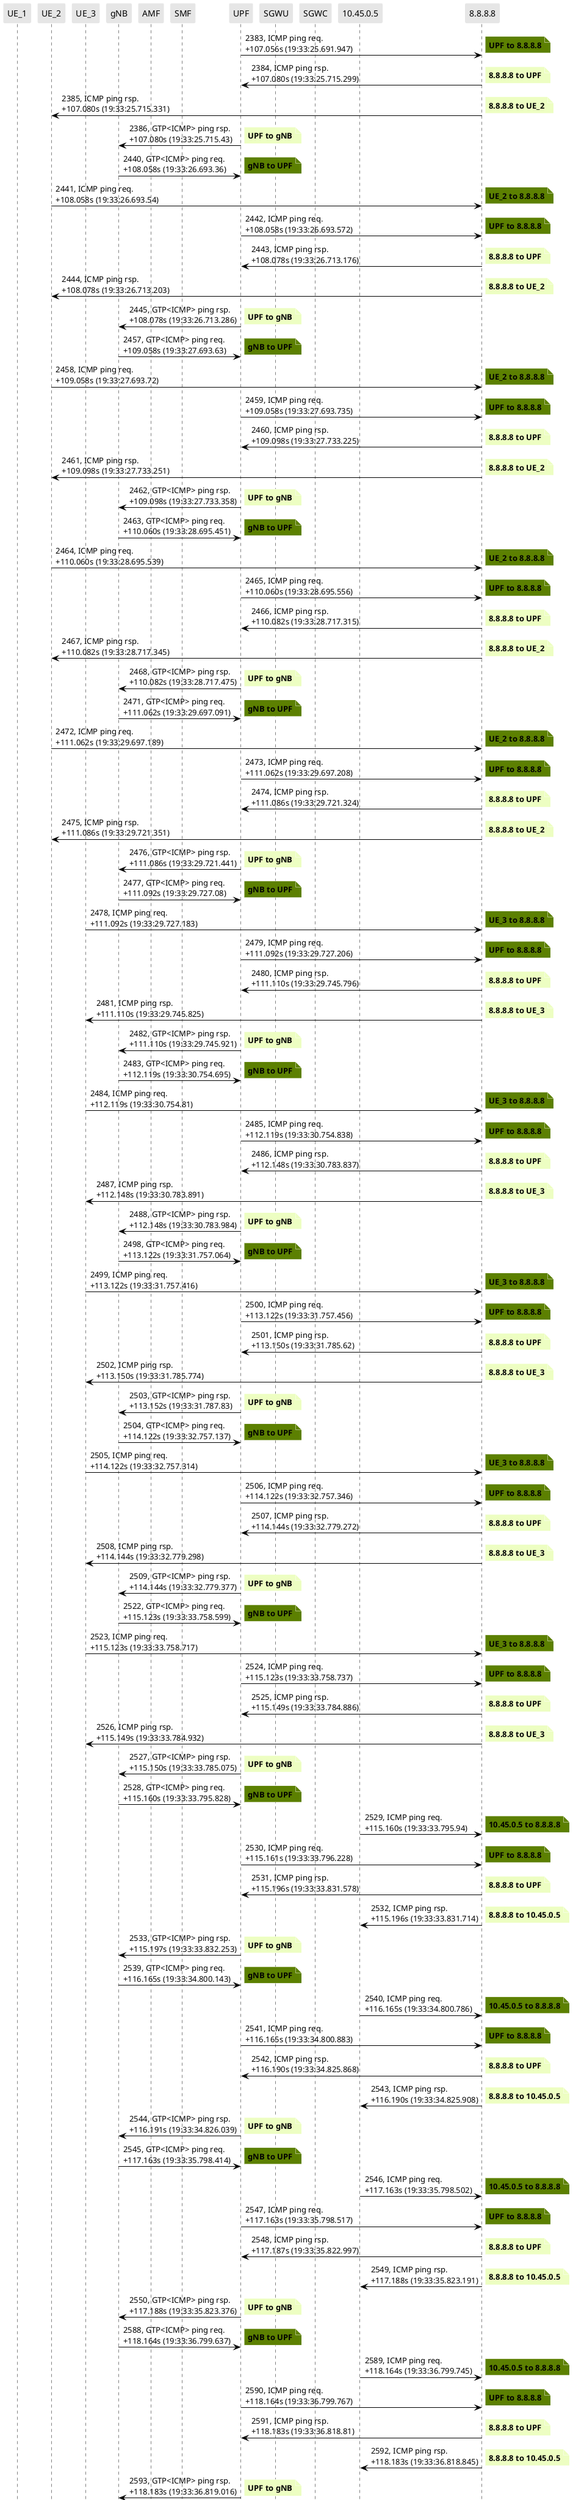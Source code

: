 @startuml
skinparam shadowing false
skinparam NoteBorderColor white
skinparam sequence {
    ArrowColor black
    LifeLineBorderColor black
    LifeLineBackgroundColor black
    ParticipantBorderColor white
    ParticipantBackgroundColor #e6e6e6
}
participant "UE_1"
participant "UE_2"
participant "UE_3"
participant "gNB"
participant "AMF"
participant "SMF"
participant "UPF"
participant "SGWU"
participant "SGWC"
participant "10.45.0.5"
participant "8.8.8.8"

"UPF" -> "8.8.8.8": 2383, ICMP ping req.\n+107.056s (19:33:25.691.947)

note right #5C8001
**UPF to 8.8.8.8**
end note

"8.8.8.8" -> "UPF": 2384, ICMP ping rsp.\n+107.080s (19:33:25.715.299)

note right #EDFEC2
**8.8.8.8 to UPF**
end note

"8.8.8.8" -> "UE_2": 2385, ICMP ping rsp.\n+107.080s (19:33:25.715.331)

note right #EDFEC2
**8.8.8.8 to UE_2**
end note

"UPF" -> "gNB": 2386, GTP<ICMP> ping rsp.\n+107.080s (19:33:25.715.43)

note right #EDFEC2
**UPF to gNB**
end note

"gNB" -> "UPF": 2440, GTP<ICMP> ping req.\n+108.058s (19:33:26.693.36)

note right #5C8001
**gNB to UPF**
end note

"UE_2" -> "8.8.8.8": 2441, ICMP ping req.\n+108.058s (19:33:26.693.54)

note right #5C8001
**UE_2 to 8.8.8.8**
end note

"UPF" -> "8.8.8.8": 2442, ICMP ping req.\n+108.058s (19:33:26.693.572)

note right #5C8001
**UPF to 8.8.8.8**
end note

"8.8.8.8" -> "UPF": 2443, ICMP ping rsp.\n+108.078s (19:33:26.713.176)

note right #EDFEC2
**8.8.8.8 to UPF**
end note

"8.8.8.8" -> "UE_2": 2444, ICMP ping rsp.\n+108.078s (19:33:26.713.203)

note right #EDFEC2
**8.8.8.8 to UE_2**
end note

"UPF" -> "gNB": 2445, GTP<ICMP> ping rsp.\n+108.078s (19:33:26.713.286)

note right #EDFEC2
**UPF to gNB**
end note

"gNB" -> "UPF": 2457, GTP<ICMP> ping req.\n+109.058s (19:33:27.693.63)

note right #5C8001
**gNB to UPF**
end note

"UE_2" -> "8.8.8.8": 2458, ICMP ping req.\n+109.058s (19:33:27.693.72)

note right #5C8001
**UE_2 to 8.8.8.8**
end note

"UPF" -> "8.8.8.8": 2459, ICMP ping req.\n+109.058s (19:33:27.693.735)

note right #5C8001
**UPF to 8.8.8.8**
end note

"8.8.8.8" -> "UPF": 2460, ICMP ping rsp.\n+109.098s (19:33:27.733.225)

note right #EDFEC2
**8.8.8.8 to UPF**
end note

"8.8.8.8" -> "UE_2": 2461, ICMP ping rsp.\n+109.098s (19:33:27.733.251)

note right #EDFEC2
**8.8.8.8 to UE_2**
end note

"UPF" -> "gNB": 2462, GTP<ICMP> ping rsp.\n+109.098s (19:33:27.733.358)

note right #EDFEC2
**UPF to gNB**
end note

"gNB" -> "UPF": 2463, GTP<ICMP> ping req.\n+110.060s (19:33:28.695.451)

note right #5C8001
**gNB to UPF**
end note

"UE_2" -> "8.8.8.8": 2464, ICMP ping req.\n+110.060s (19:33:28.695.539)

note right #5C8001
**UE_2 to 8.8.8.8**
end note

"UPF" -> "8.8.8.8": 2465, ICMP ping req.\n+110.060s (19:33:28.695.556)

note right #5C8001
**UPF to 8.8.8.8**
end note

"8.8.8.8" -> "UPF": 2466, ICMP ping rsp.\n+110.082s (19:33:28.717.315)

note right #EDFEC2
**8.8.8.8 to UPF**
end note

"8.8.8.8" -> "UE_2": 2467, ICMP ping rsp.\n+110.082s (19:33:28.717.345)

note right #EDFEC2
**8.8.8.8 to UE_2**
end note

"UPF" -> "gNB": 2468, GTP<ICMP> ping rsp.\n+110.082s (19:33:28.717.475)

note right #EDFEC2
**UPF to gNB**
end note

"gNB" -> "UPF": 2471, GTP<ICMP> ping req.\n+111.062s (19:33:29.697.091)

note right #5C8001
**gNB to UPF**
end note

"UE_2" -> "8.8.8.8": 2472, ICMP ping req.\n+111.062s (19:33:29.697.189)

note right #5C8001
**UE_2 to 8.8.8.8**
end note

"UPF" -> "8.8.8.8": 2473, ICMP ping req.\n+111.062s (19:33:29.697.208)

note right #5C8001
**UPF to 8.8.8.8**
end note

"8.8.8.8" -> "UPF": 2474, ICMP ping rsp.\n+111.086s (19:33:29.721.324)

note right #EDFEC2
**8.8.8.8 to UPF**
end note

"8.8.8.8" -> "UE_2": 2475, ICMP ping rsp.\n+111.086s (19:33:29.721.351)

note right #EDFEC2
**8.8.8.8 to UE_2**
end note

"UPF" -> "gNB": 2476, GTP<ICMP> ping rsp.\n+111.086s (19:33:29.721.441)

note right #EDFEC2
**UPF to gNB**
end note

"gNB" -> "UPF": 2477, GTP<ICMP> ping req.\n+111.092s (19:33:29.727.08)

note right #5C8001
**gNB to UPF**
end note

"UE_3" -> "8.8.8.8": 2478, ICMP ping req.\n+111.092s (19:33:29.727.183)

note right #5C8001
**UE_3 to 8.8.8.8**
end note

"UPF" -> "8.8.8.8": 2479, ICMP ping req.\n+111.092s (19:33:29.727.206)

note right #5C8001
**UPF to 8.8.8.8**
end note

"8.8.8.8" -> "UPF": 2480, ICMP ping rsp.\n+111.110s (19:33:29.745.796)

note right #EDFEC2
**8.8.8.8 to UPF**
end note

"8.8.8.8" -> "UE_3": 2481, ICMP ping rsp.\n+111.110s (19:33:29.745.825)

note right #EDFEC2
**8.8.8.8 to UE_3**
end note

"UPF" -> "gNB": 2482, GTP<ICMP> ping rsp.\n+111.110s (19:33:29.745.921)

note right #EDFEC2
**UPF to gNB**
end note

"gNB" -> "UPF": 2483, GTP<ICMP> ping req.\n+112.119s (19:33:30.754.695)

note right #5C8001
**gNB to UPF**
end note

"UE_3" -> "8.8.8.8": 2484, ICMP ping req.\n+112.119s (19:33:30.754.81)

note right #5C8001
**UE_3 to 8.8.8.8**
end note

"UPF" -> "8.8.8.8": 2485, ICMP ping req.\n+112.119s (19:33:30.754.838)

note right #5C8001
**UPF to 8.8.8.8**
end note

"8.8.8.8" -> "UPF": 2486, ICMP ping rsp.\n+112.148s (19:33:30.783.837)

note right #EDFEC2
**8.8.8.8 to UPF**
end note

"8.8.8.8" -> "UE_3": 2487, ICMP ping rsp.\n+112.148s (19:33:30.783.891)

note right #EDFEC2
**8.8.8.8 to UE_3**
end note

"UPF" -> "gNB": 2488, GTP<ICMP> ping rsp.\n+112.148s (19:33:30.783.984)

note right #EDFEC2
**UPF to gNB**
end note

"gNB" -> "UPF": 2498, GTP<ICMP> ping req.\n+113.122s (19:33:31.757.064)

note right #5C8001
**gNB to UPF**
end note

"UE_3" -> "8.8.8.8": 2499, ICMP ping req.\n+113.122s (19:33:31.757.416)

note right #5C8001
**UE_3 to 8.8.8.8**
end note

"UPF" -> "8.8.8.8": 2500, ICMP ping req.\n+113.122s (19:33:31.757.456)

note right #5C8001
**UPF to 8.8.8.8**
end note

"8.8.8.8" -> "UPF": 2501, ICMP ping rsp.\n+113.150s (19:33:31.785.62)

note right #EDFEC2
**8.8.8.8 to UPF**
end note

"8.8.8.8" -> "UE_3": 2502, ICMP ping rsp.\n+113.150s (19:33:31.785.774)

note right #EDFEC2
**8.8.8.8 to UE_3**
end note

"UPF" -> "gNB": 2503, GTP<ICMP> ping rsp.\n+113.152s (19:33:31.787.83)

note right #EDFEC2
**UPF to gNB**
end note

"gNB" -> "UPF": 2504, GTP<ICMP> ping req.\n+114.122s (19:33:32.757.137)

note right #5C8001
**gNB to UPF**
end note

"UE_3" -> "8.8.8.8": 2505, ICMP ping req.\n+114.122s (19:33:32.757.314)

note right #5C8001
**UE_3 to 8.8.8.8**
end note

"UPF" -> "8.8.8.8": 2506, ICMP ping req.\n+114.122s (19:33:32.757.346)

note right #5C8001
**UPF to 8.8.8.8**
end note

"8.8.8.8" -> "UPF": 2507, ICMP ping rsp.\n+114.144s (19:33:32.779.272)

note right #EDFEC2
**8.8.8.8 to UPF**
end note

"8.8.8.8" -> "UE_3": 2508, ICMP ping rsp.\n+114.144s (19:33:32.779.298)

note right #EDFEC2
**8.8.8.8 to UE_3**
end note

"UPF" -> "gNB": 2509, GTP<ICMP> ping rsp.\n+114.144s (19:33:32.779.377)

note right #EDFEC2
**UPF to gNB**
end note

"gNB" -> "UPF": 2522, GTP<ICMP> ping req.\n+115.123s (19:33:33.758.599)

note right #5C8001
**gNB to UPF**
end note

"UE_3" -> "8.8.8.8": 2523, ICMP ping req.\n+115.123s (19:33:33.758.717)

note right #5C8001
**UE_3 to 8.8.8.8**
end note

"UPF" -> "8.8.8.8": 2524, ICMP ping req.\n+115.123s (19:33:33.758.737)

note right #5C8001
**UPF to 8.8.8.8**
end note

"8.8.8.8" -> "UPF": 2525, ICMP ping rsp.\n+115.149s (19:33:33.784.886)

note right #EDFEC2
**8.8.8.8 to UPF**
end note

"8.8.8.8" -> "UE_3": 2526, ICMP ping rsp.\n+115.149s (19:33:33.784.932)

note right #EDFEC2
**8.8.8.8 to UE_3**
end note

"UPF" -> "gNB": 2527, GTP<ICMP> ping rsp.\n+115.150s (19:33:33.785.075)

note right #EDFEC2
**UPF to gNB**
end note

"gNB" -> "UPF": 2528, GTP<ICMP> ping req.\n+115.160s (19:33:33.795.828)

note right #5C8001
**gNB to UPF**
end note

"10.45.0.5" -> "8.8.8.8": 2529, ICMP ping req.\n+115.160s (19:33:33.795.94)

note right #5C8001
**10.45.0.5 to 8.8.8.8**
end note

"UPF" -> "8.8.8.8": 2530, ICMP ping req.\n+115.161s (19:33:33.796.228)

note right #5C8001
**UPF to 8.8.8.8**
end note

"8.8.8.8" -> "UPF": 2531, ICMP ping rsp.\n+115.196s (19:33:33.831.578)

note right #EDFEC2
**8.8.8.8 to UPF**
end note

"8.8.8.8" -> "10.45.0.5": 2532, ICMP ping rsp.\n+115.196s (19:33:33.831.714)

note right #EDFEC2
**8.8.8.8 to 10.45.0.5**
end note

"UPF" -> "gNB": 2533, GTP<ICMP> ping rsp.\n+115.197s (19:33:33.832.253)

note right #EDFEC2
**UPF to gNB**
end note

"gNB" -> "UPF": 2539, GTP<ICMP> ping req.\n+116.165s (19:33:34.800.143)

note right #5C8001
**gNB to UPF**
end note

"10.45.0.5" -> "8.8.8.8": 2540, ICMP ping req.\n+116.165s (19:33:34.800.786)

note right #5C8001
**10.45.0.5 to 8.8.8.8**
end note

"UPF" -> "8.8.8.8": 2541, ICMP ping req.\n+116.165s (19:33:34.800.883)

note right #5C8001
**UPF to 8.8.8.8**
end note

"8.8.8.8" -> "UPF": 2542, ICMP ping rsp.\n+116.190s (19:33:34.825.868)

note right #EDFEC2
**8.8.8.8 to UPF**
end note

"8.8.8.8" -> "10.45.0.5": 2543, ICMP ping rsp.\n+116.190s (19:33:34.825.908)

note right #EDFEC2
**8.8.8.8 to 10.45.0.5**
end note

"UPF" -> "gNB": 2544, GTP<ICMP> ping rsp.\n+116.191s (19:33:34.826.039)

note right #EDFEC2
**UPF to gNB**
end note

"gNB" -> "UPF": 2545, GTP<ICMP> ping req.\n+117.163s (19:33:35.798.414)

note right #5C8001
**gNB to UPF**
end note

"10.45.0.5" -> "8.8.8.8": 2546, ICMP ping req.\n+117.163s (19:33:35.798.502)

note right #5C8001
**10.45.0.5 to 8.8.8.8**
end note

"UPF" -> "8.8.8.8": 2547, ICMP ping req.\n+117.163s (19:33:35.798.517)

note right #5C8001
**UPF to 8.8.8.8**
end note

"8.8.8.8" -> "UPF": 2548, ICMP ping rsp.\n+117.187s (19:33:35.822.997)

note right #EDFEC2
**8.8.8.8 to UPF**
end note

"8.8.8.8" -> "10.45.0.5": 2549, ICMP ping rsp.\n+117.188s (19:33:35.823.191)

note right #EDFEC2
**8.8.8.8 to 10.45.0.5**
end note

"UPF" -> "gNB": 2550, GTP<ICMP> ping rsp.\n+117.188s (19:33:35.823.376)

note right #EDFEC2
**UPF to gNB**
end note

"gNB" -> "UPF": 2588, GTP<ICMP> ping req.\n+118.164s (19:33:36.799.637)

note right #5C8001
**gNB to UPF**
end note

"10.45.0.5" -> "8.8.8.8": 2589, ICMP ping req.\n+118.164s (19:33:36.799.745)

note right #5C8001
**10.45.0.5 to 8.8.8.8**
end note

"UPF" -> "8.8.8.8": 2590, ICMP ping req.\n+118.164s (19:33:36.799.767)

note right #5C8001
**UPF to 8.8.8.8**
end note

"8.8.8.8" -> "UPF": 2591, ICMP ping rsp.\n+118.183s (19:33:36.818.81)

note right #EDFEC2
**8.8.8.8 to UPF**
end note

"8.8.8.8" -> "10.45.0.5": 2592, ICMP ping rsp.\n+118.183s (19:33:36.818.845)

note right #EDFEC2
**8.8.8.8 to 10.45.0.5**
end note

"UPF" -> "gNB": 2593, GTP<ICMP> ping rsp.\n+118.183s (19:33:36.819.016)

note right #EDFEC2
**UPF to gNB**
end note

"gNB" -> "UPF": 2599, GTP<ICMP> ping req.\n+119.166s (19:33:37.801.485)

note right #5C8001
**gNB to UPF**
end note

"10.45.0.5" -> "8.8.8.8": 2600, ICMP ping req.\n+119.166s (19:33:37.801.593)

note right #5C8001
**10.45.0.5 to 8.8.8.8**
end note

"UPF" -> "8.8.8.8": 2601, ICMP ping req.\n+119.166s (19:33:37.801.688)

note right #5C8001
**UPF to 8.8.8.8**
end note

"8.8.8.8" -> "UPF": 2602, ICMP ping rsp.\n+119.185s (19:33:37.820.168)

note right #EDFEC2
**8.8.8.8 to UPF**
end note

"8.8.8.8" -> "10.45.0.5": 2603, ICMP ping rsp.\n+119.185s (19:33:37.820.194)

note right #EDFEC2
**8.8.8.8 to 10.45.0.5**
end note

"UPF" -> "gNB": 2604, GTP<ICMP> ping rsp.\n+119.185s (19:33:37.820.278)

note right #EDFEC2
**UPF to gNB**
end note

"gNB" -> "UPF": 4242, GTP<ICMP> ping req.\n+336.845s (19:37:15.480.448)

note right #5C8001
**gNB to UPF**
end note

"UE_1" -> "8.8.8.8": 4243, ICMP ping req.\n+336.845s (19:37:15.480.542)

note right #5C8001
**UE_1 to 8.8.8.8**
end note

"UPF" -> "8.8.8.8": 4244, ICMP ping req.\n+336.845s (19:37:15.480.562)

note right #5C8001
**UPF to 8.8.8.8**
end note

"8.8.8.8" -> "UPF": 4245, ICMP ping rsp.\n+336.867s (19:37:15.502.766)

note right #EDFEC2
**8.8.8.8 to UPF**
end note

"8.8.8.8" -> "UE_1": 4246, ICMP ping rsp.\n+336.867s (19:37:15.502.944)

note right #EDFEC2
**8.8.8.8 to UE_1**
end note

"UPF" -> "gNB": 4247, GTP<ICMP> ping rsp.\n+336.868s (19:37:15.503.179)

note right #EDFEC2
**UPF to gNB**
end note

"gNB" -> "UPF": 4248, GTP<ICMP> ping req.\n+336.876s (19:37:15.511.346)

note right #5C8001
**gNB to UPF**
end note

"UE_2" -> "8.8.8.8": 4249, ICMP ping req.\n+336.876s (19:37:15.511.446)

note right #5C8001
**UE_2 to 8.8.8.8**
end note

"UPF" -> "8.8.8.8": 4250, ICMP ping req.\n+336.876s (19:37:15.511.472)

note right #5C8001
**UPF to 8.8.8.8**
end note

"8.8.8.8" -> "UPF": 4251, ICMP ping rsp.\n+336.903s (19:37:15.538.321)

note right #EDFEC2
**8.8.8.8 to UPF**
end note

"8.8.8.8" -> "UE_2": 4252, ICMP ping rsp.\n+336.903s (19:37:15.538.348)

note right #EDFEC2
**8.8.8.8 to UE_2**
end note

"UPF" -> "gNB": 4253, GTP<ICMP> ping rsp.\n+336.903s (19:37:15.538.465)

note right #EDFEC2
**UPF to gNB**
end note

@enduml
